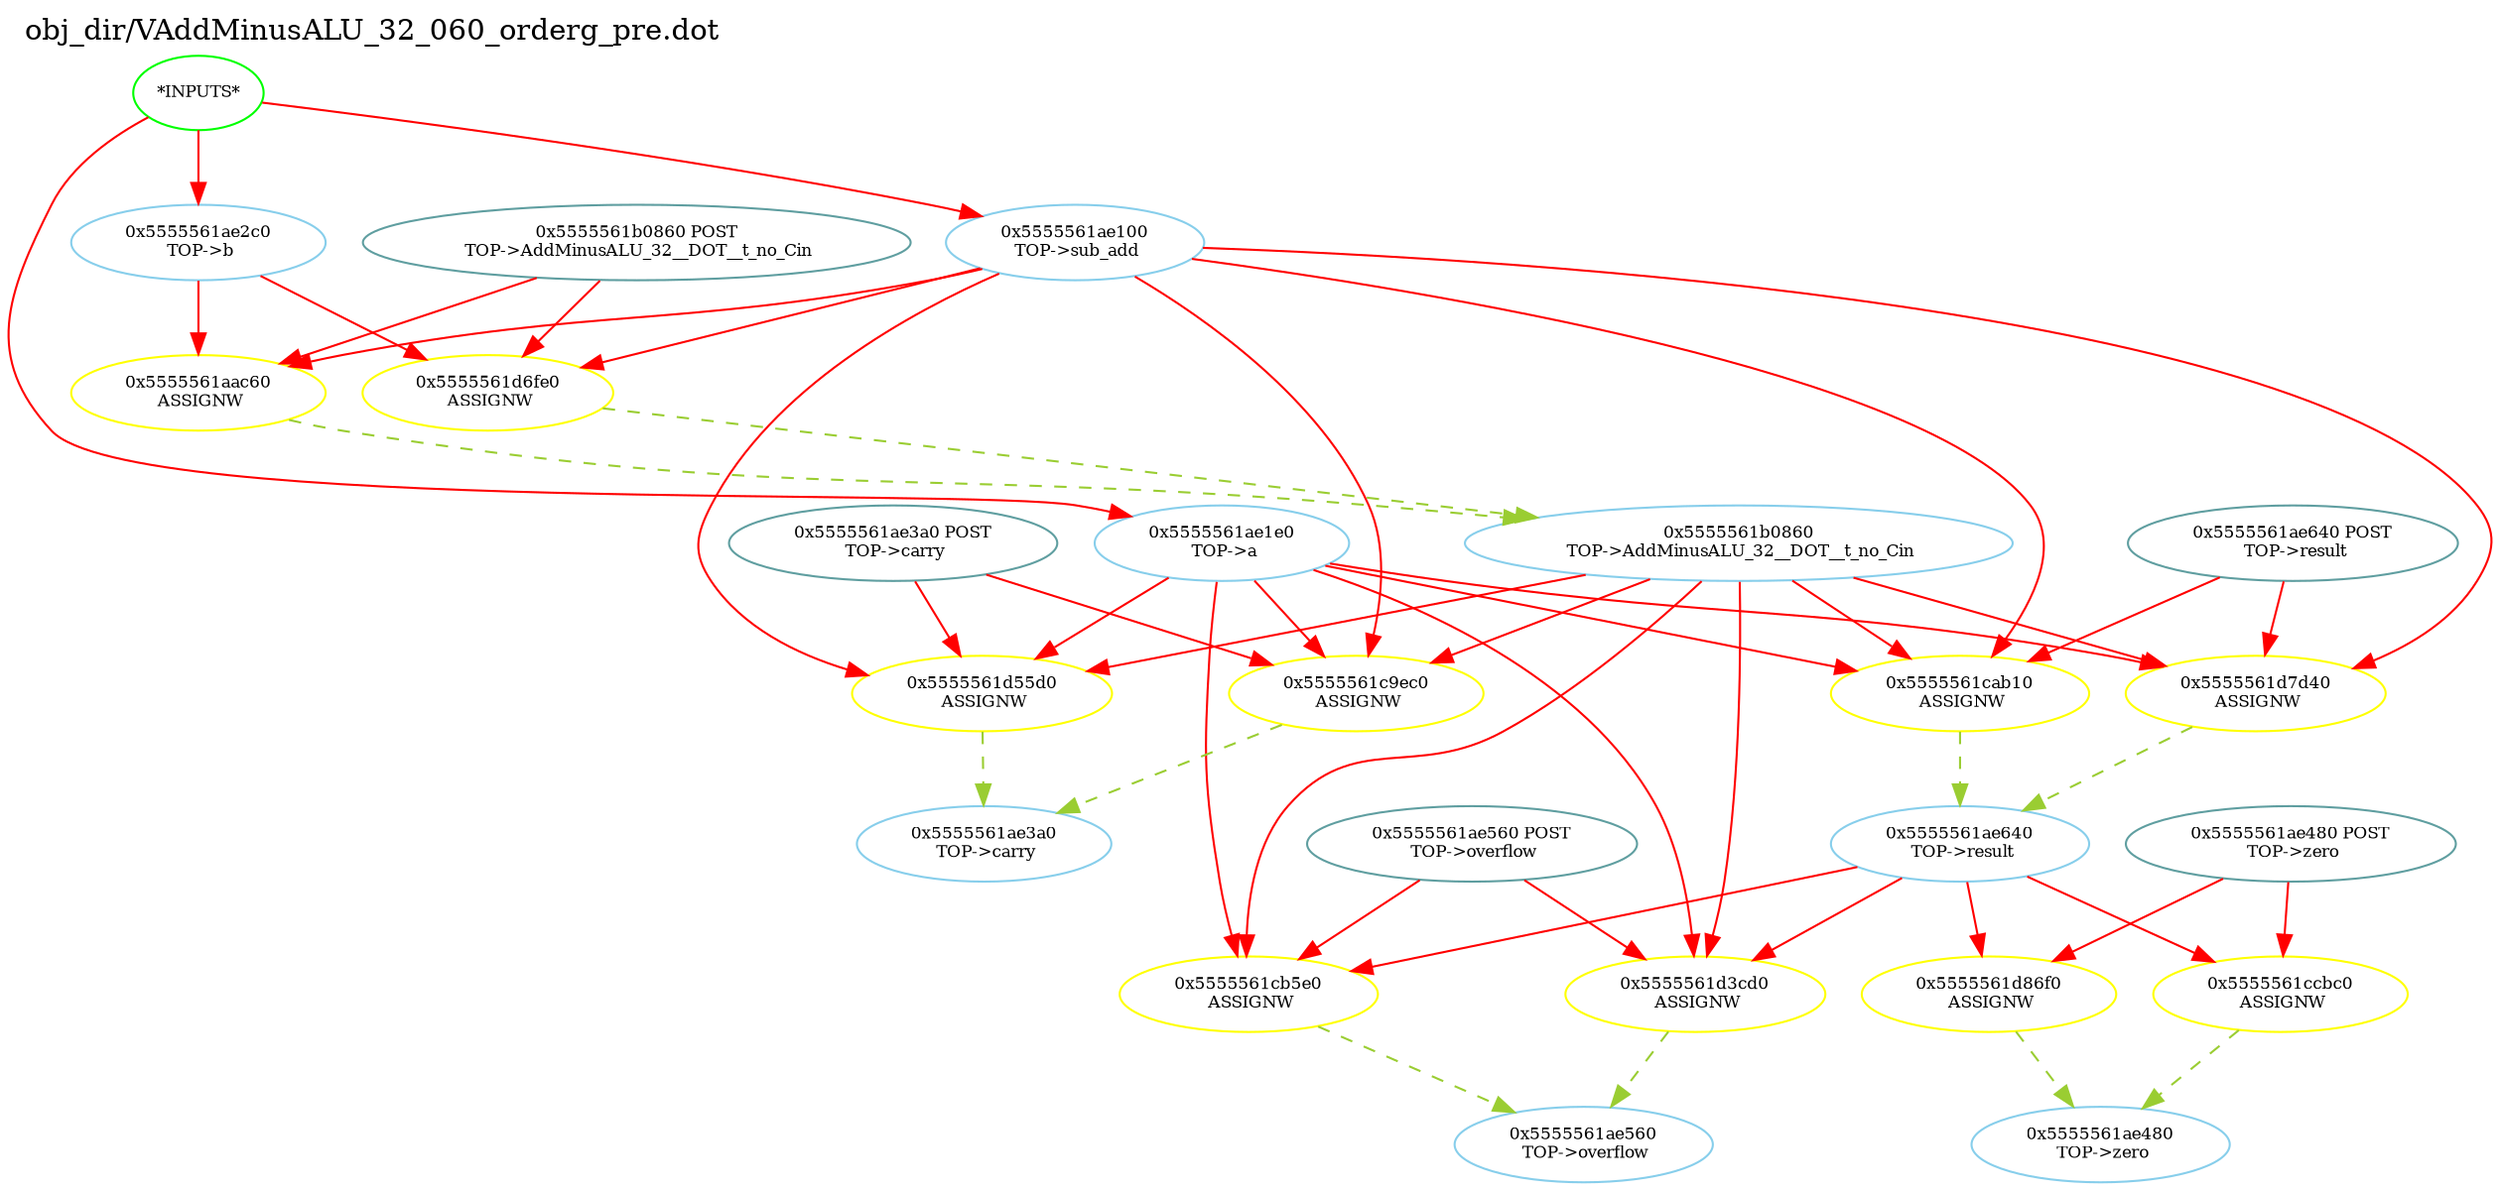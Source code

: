 digraph v3graph {
	graph	[label="obj_dir/VAddMinusALU_32_060_orderg_pre.dot",
		 labelloc=t, labeljust=l,
		 //size="7.5,10",
		 rankdir=TB];
	n0	[fontsize=8 label="*INPUTS*", color=green];
	n0x5555561adf40_1	[fontsize=8 label="0x5555561ae100\n TOP->sub_add", color=skyblue];
	n0x5555561adf40_2	[fontsize=8 label="0x5555561ae1e0\n TOP->a", color=skyblue];
	n0x5555561adf40_3	[fontsize=8 label="0x5555561ae2c0\n TOP->b", color=skyblue];
	n0x5555561adf40_4	[fontsize=8 label="0x5555561aac60\n ASSIGNW", color=yellow];
	n0x5555561adf40_5	[fontsize=8 label="0x5555561b0860\n TOP->AddMinusALU_32__DOT__t_no_Cin", color=skyblue];
	n0x5555561adf40_6	[fontsize=8 label="0x5555561b0860 POST\n TOP->AddMinusALU_32__DOT__t_no_Cin", color=CadetBlue];
	n0x5555561adf40_7	[fontsize=8 label="0x5555561c9ec0\n ASSIGNW", color=yellow];
	n0x5555561adf40_8	[fontsize=8 label="0x5555561ae3a0\n TOP->carry", color=skyblue];
	n0x5555561adf40_9	[fontsize=8 label="0x5555561ae3a0 POST\n TOP->carry", color=CadetBlue];
	n0x5555561adf40_10	[fontsize=8 label="0x5555561cab10\n ASSIGNW", color=yellow];
	n0x5555561adf40_11	[fontsize=8 label="0x5555561ae640\n TOP->result", color=skyblue];
	n0x5555561adf40_12	[fontsize=8 label="0x5555561ae640 POST\n TOP->result", color=CadetBlue];
	n0x5555561adf40_13	[fontsize=8 label="0x5555561cb5e0\n ASSIGNW", color=yellow];
	n0x5555561adf40_14	[fontsize=8 label="0x5555561ae560\n TOP->overflow", color=skyblue];
	n0x5555561adf40_15	[fontsize=8 label="0x5555561ae560 POST\n TOP->overflow", color=CadetBlue];
	n0x5555561adf40_16	[fontsize=8 label="0x5555561ccbc0\n ASSIGNW", color=yellow];
	n0x5555561adf40_17	[fontsize=8 label="0x5555561ae480\n TOP->zero", color=skyblue];
	n0x5555561adf40_18	[fontsize=8 label="0x5555561ae480 POST\n TOP->zero", color=CadetBlue];
	n0x5555561adf40_19	[fontsize=8 label="0x5555561d6fe0\n ASSIGNW", color=yellow];
	n0x5555561adf40_20	[fontsize=8 label="0x5555561d55d0\n ASSIGNW", color=yellow];
	n0x5555561adf40_21	[fontsize=8 label="0x5555561d7d40\n ASSIGNW", color=yellow];
	n0x5555561adf40_22	[fontsize=8 label="0x5555561d3cd0\n ASSIGNW", color=yellow];
	n0x5555561adf40_23	[fontsize=8 label="0x5555561d86f0\n ASSIGNW", color=yellow];
	n0 -> n0x5555561adf40_1 [fontsize=8 label="" weight=1 color=red];
	n0 -> n0x5555561adf40_2 [fontsize=8 label="" weight=1 color=red];
	n0 -> n0x5555561adf40_3 [fontsize=8 label="" weight=1 color=red];
	n0x5555561adf40_1 -> n0x5555561adf40_4 [fontsize=8 label="" weight=8 color=red];
	n0x5555561adf40_1 -> n0x5555561adf40_7 [fontsize=8 label="" weight=8 color=red];
	n0x5555561adf40_1 -> n0x5555561adf40_10 [fontsize=8 label="" weight=8 color=red];
	n0x5555561adf40_1 -> n0x5555561adf40_19 [fontsize=8 label="" weight=8 color=red];
	n0x5555561adf40_1 -> n0x5555561adf40_20 [fontsize=8 label="" weight=8 color=red];
	n0x5555561adf40_1 -> n0x5555561adf40_21 [fontsize=8 label="" weight=8 color=red];
	n0x5555561adf40_2 -> n0x5555561adf40_7 [fontsize=8 label="" weight=8 color=red];
	n0x5555561adf40_2 -> n0x5555561adf40_10 [fontsize=8 label="" weight=8 color=red];
	n0x5555561adf40_2 -> n0x5555561adf40_13 [fontsize=8 label="" weight=8 color=red];
	n0x5555561adf40_2 -> n0x5555561adf40_20 [fontsize=8 label="" weight=8 color=red];
	n0x5555561adf40_2 -> n0x5555561adf40_21 [fontsize=8 label="" weight=8 color=red];
	n0x5555561adf40_2 -> n0x5555561adf40_22 [fontsize=8 label="" weight=8 color=red];
	n0x5555561adf40_3 -> n0x5555561adf40_4 [fontsize=8 label="" weight=8 color=red];
	n0x5555561adf40_3 -> n0x5555561adf40_19 [fontsize=8 label="" weight=8 color=red];
	n0x5555561adf40_4 -> n0x5555561adf40_5 [fontsize=8 label="" weight=1 color=yellowGreen style=dashed];
	n0x5555561adf40_5 -> n0x5555561adf40_7 [fontsize=8 label="" weight=8 color=red];
	n0x5555561adf40_5 -> n0x5555561adf40_10 [fontsize=8 label="" weight=8 color=red];
	n0x5555561adf40_5 -> n0x5555561adf40_13 [fontsize=8 label="" weight=8 color=red];
	n0x5555561adf40_5 -> n0x5555561adf40_20 [fontsize=8 label="" weight=8 color=red];
	n0x5555561adf40_5 -> n0x5555561adf40_21 [fontsize=8 label="" weight=8 color=red];
	n0x5555561adf40_5 -> n0x5555561adf40_22 [fontsize=8 label="" weight=8 color=red];
	n0x5555561adf40_6 -> n0x5555561adf40_4 [fontsize=8 label="" weight=2 color=red];
	n0x5555561adf40_6 -> n0x5555561adf40_19 [fontsize=8 label="" weight=2 color=red];
	n0x5555561adf40_7 -> n0x5555561adf40_8 [fontsize=8 label="" weight=1 color=yellowGreen style=dashed];
	n0x5555561adf40_9 -> n0x5555561adf40_7 [fontsize=8 label="" weight=2 color=red];
	n0x5555561adf40_9 -> n0x5555561adf40_20 [fontsize=8 label="" weight=2 color=red];
	n0x5555561adf40_10 -> n0x5555561adf40_11 [fontsize=8 label="" weight=1 color=yellowGreen style=dashed];
	n0x5555561adf40_11 -> n0x5555561adf40_13 [fontsize=8 label="" weight=8 color=red];
	n0x5555561adf40_11 -> n0x5555561adf40_16 [fontsize=8 label="" weight=8 color=red];
	n0x5555561adf40_11 -> n0x5555561adf40_22 [fontsize=8 label="" weight=8 color=red];
	n0x5555561adf40_11 -> n0x5555561adf40_23 [fontsize=8 label="" weight=8 color=red];
	n0x5555561adf40_12 -> n0x5555561adf40_10 [fontsize=8 label="" weight=2 color=red];
	n0x5555561adf40_12 -> n0x5555561adf40_21 [fontsize=8 label="" weight=2 color=red];
	n0x5555561adf40_13 -> n0x5555561adf40_14 [fontsize=8 label="" weight=1 color=yellowGreen style=dashed];
	n0x5555561adf40_15 -> n0x5555561adf40_13 [fontsize=8 label="" weight=2 color=red];
	n0x5555561adf40_15 -> n0x5555561adf40_22 [fontsize=8 label="" weight=2 color=red];
	n0x5555561adf40_16 -> n0x5555561adf40_17 [fontsize=8 label="" weight=1 color=yellowGreen style=dashed];
	n0x5555561adf40_18 -> n0x5555561adf40_16 [fontsize=8 label="" weight=2 color=red];
	n0x5555561adf40_18 -> n0x5555561adf40_23 [fontsize=8 label="" weight=2 color=red];
	n0x5555561adf40_19 -> n0x5555561adf40_5 [fontsize=8 label="" weight=1 color=yellowGreen style=dashed];
	n0x5555561adf40_20 -> n0x5555561adf40_8 [fontsize=8 label="" weight=1 color=yellowGreen style=dashed];
	n0x5555561adf40_21 -> n0x5555561adf40_11 [fontsize=8 label="" weight=1 color=yellowGreen style=dashed];
	n0x5555561adf40_22 -> n0x5555561adf40_14 [fontsize=8 label="" weight=1 color=yellowGreen style=dashed];
	n0x5555561adf40_23 -> n0x5555561adf40_17 [fontsize=8 label="" weight=1 color=yellowGreen style=dashed];
}

